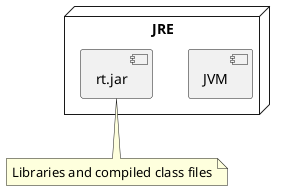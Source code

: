 @startuml

node JRE {
	[JVM]
	[rt.jar]
}

note bottom of [rt.jar]
	Libraries and compiled class files
end note
@enduml